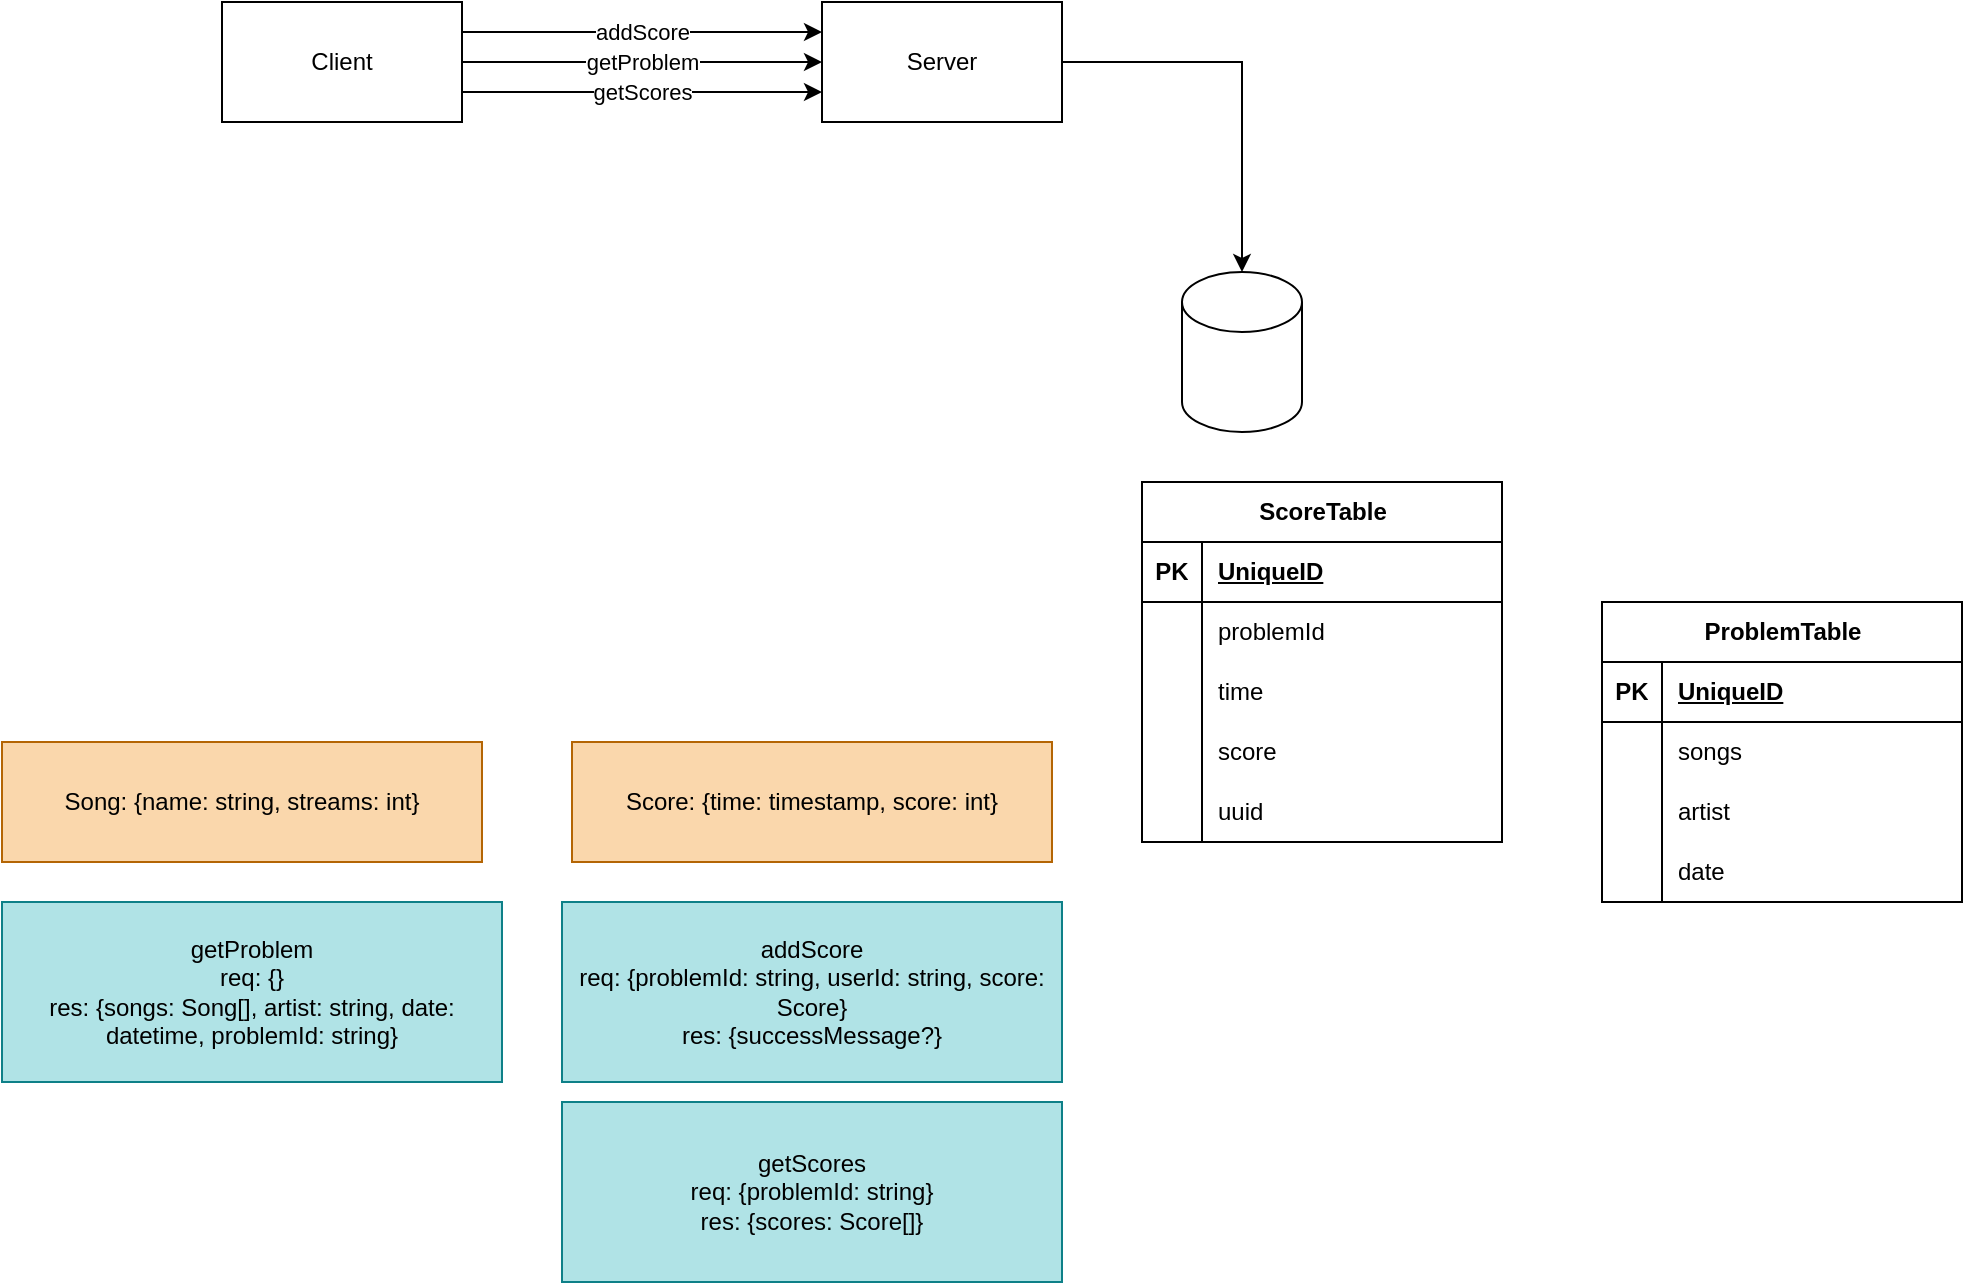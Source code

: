 <mxfile version="24.0.7" type="github" pages="2">
  <diagram name="Architecture" id="WVBdxznLgrDXkaBeVzah">
    <mxGraphModel dx="1016" dy="622" grid="1" gridSize="10" guides="1" tooltips="1" connect="1" arrows="1" fold="1" page="1" pageScale="1" pageWidth="827" pageHeight="1169" math="0" shadow="0">
      <root>
        <mxCell id="0" />
        <mxCell id="1" parent="0" />
        <mxCell id="5-jude7_2setG_WaVFI_-3" value="getProblem" style="edgeStyle=orthogonalEdgeStyle;rounded=0;orthogonalLoop=1;jettySize=auto;html=1;entryX=0;entryY=0.5;entryDx=0;entryDy=0;" parent="1" source="5-jude7_2setG_WaVFI_-1" target="5-jude7_2setG_WaVFI_-2" edge="1">
          <mxGeometry relative="1" as="geometry" />
        </mxCell>
        <mxCell id="5-jude7_2setG_WaVFI_-7" value="addScore" style="edgeStyle=orthogonalEdgeStyle;rounded=0;orthogonalLoop=1;jettySize=auto;html=1;exitX=1;exitY=0.25;exitDx=0;exitDy=0;entryX=0;entryY=0.25;entryDx=0;entryDy=0;" parent="1" source="5-jude7_2setG_WaVFI_-1" target="5-jude7_2setG_WaVFI_-2" edge="1">
          <mxGeometry relative="1" as="geometry" />
        </mxCell>
        <mxCell id="5-jude7_2setG_WaVFI_-8" value="getScores" style="edgeStyle=orthogonalEdgeStyle;rounded=0;orthogonalLoop=1;jettySize=auto;html=1;exitX=1;exitY=0.75;exitDx=0;exitDy=0;entryX=0;entryY=0.75;entryDx=0;entryDy=0;" parent="1" source="5-jude7_2setG_WaVFI_-1" target="5-jude7_2setG_WaVFI_-2" edge="1">
          <mxGeometry relative="1" as="geometry" />
        </mxCell>
        <mxCell id="5-jude7_2setG_WaVFI_-1" value="Client" style="rounded=0;whiteSpace=wrap;html=1;" parent="1" vertex="1">
          <mxGeometry x="210" y="450" width="120" height="60" as="geometry" />
        </mxCell>
        <mxCell id="5-jude7_2setG_WaVFI_-2" value="Server" style="rounded=0;whiteSpace=wrap;html=1;" parent="1" vertex="1">
          <mxGeometry x="510" y="450" width="120" height="60" as="geometry" />
        </mxCell>
        <mxCell id="5-jude7_2setG_WaVFI_-4" value="getProblem&lt;div&gt;req: {}&lt;/div&gt;&lt;div&gt;res: {songs: Song[], artist: string, date: datetime, problemId: string}&lt;/div&gt;" style="rounded=0;whiteSpace=wrap;html=1;fillColor=#b0e3e6;strokeColor=#0e8088;" parent="1" vertex="1">
          <mxGeometry x="100" y="900" width="250" height="90" as="geometry" />
        </mxCell>
        <mxCell id="5-jude7_2setG_WaVFI_-5" value="Song: {name: string, streams: int}" style="rounded=0;whiteSpace=wrap;html=1;fillColor=#fad7ac;strokeColor=#b46504;" parent="1" vertex="1">
          <mxGeometry x="100" y="820" width="240" height="60" as="geometry" />
        </mxCell>
        <mxCell id="5-jude7_2setG_WaVFI_-9" value="getScores&lt;div&gt;req: {problemId: string}&lt;/div&gt;&lt;div&gt;res: {scores: Score[]}&lt;/div&gt;" style="rounded=0;whiteSpace=wrap;html=1;fillColor=#b0e3e6;strokeColor=#0e8088;" parent="1" vertex="1">
          <mxGeometry x="380" y="1000" width="250" height="90" as="geometry" />
        </mxCell>
        <mxCell id="-ddeN4idqkYiMyMYosSc-1" value="addScore&lt;div&gt;req: {problemId: string, userId: string, score: Score}&lt;/div&gt;&lt;div&gt;res: {successMessage?}&lt;/div&gt;" style="rounded=0;whiteSpace=wrap;html=1;fillColor=#b0e3e6;strokeColor=#0e8088;" vertex="1" parent="1">
          <mxGeometry x="380" y="900" width="250" height="90" as="geometry" />
        </mxCell>
        <mxCell id="-ddeN4idqkYiMyMYosSc-2" value="Score: {time: timestamp, score: int}" style="rounded=0;whiteSpace=wrap;html=1;fillColor=#fad7ac;strokeColor=#b46504;" vertex="1" parent="1">
          <mxGeometry x="385" y="820" width="240" height="60" as="geometry" />
        </mxCell>
        <mxCell id="-ddeN4idqkYiMyMYosSc-3" value="" style="shape=cylinder3;whiteSpace=wrap;html=1;boundedLbl=1;backgroundOutline=1;size=15;" vertex="1" parent="1">
          <mxGeometry x="690" y="585" width="60" height="80" as="geometry" />
        </mxCell>
        <mxCell id="-ddeN4idqkYiMyMYosSc-4" style="edgeStyle=orthogonalEdgeStyle;rounded=0;orthogonalLoop=1;jettySize=auto;html=1;entryX=0.5;entryY=0;entryDx=0;entryDy=0;entryPerimeter=0;" edge="1" parent="1" source="5-jude7_2setG_WaVFI_-2" target="-ddeN4idqkYiMyMYosSc-3">
          <mxGeometry relative="1" as="geometry" />
        </mxCell>
        <mxCell id="-ddeN4idqkYiMyMYosSc-5" value="ScoreTable" style="shape=table;startSize=30;container=1;collapsible=1;childLayout=tableLayout;fixedRows=1;rowLines=0;fontStyle=1;align=center;resizeLast=1;html=1;" vertex="1" parent="1">
          <mxGeometry x="670" y="690" width="180" height="180" as="geometry" />
        </mxCell>
        <mxCell id="-ddeN4idqkYiMyMYosSc-6" value="" style="shape=tableRow;horizontal=0;startSize=0;swimlaneHead=0;swimlaneBody=0;fillColor=none;collapsible=0;dropTarget=0;points=[[0,0.5],[1,0.5]];portConstraint=eastwest;top=0;left=0;right=0;bottom=1;" vertex="1" parent="-ddeN4idqkYiMyMYosSc-5">
          <mxGeometry y="30" width="180" height="30" as="geometry" />
        </mxCell>
        <mxCell id="-ddeN4idqkYiMyMYosSc-7" value="PK" style="shape=partialRectangle;connectable=0;fillColor=none;top=0;left=0;bottom=0;right=0;fontStyle=1;overflow=hidden;whiteSpace=wrap;html=1;" vertex="1" parent="-ddeN4idqkYiMyMYosSc-6">
          <mxGeometry width="30" height="30" as="geometry">
            <mxRectangle width="30" height="30" as="alternateBounds" />
          </mxGeometry>
        </mxCell>
        <mxCell id="-ddeN4idqkYiMyMYosSc-8" value="UniqueID" style="shape=partialRectangle;connectable=0;fillColor=none;top=0;left=0;bottom=0;right=0;align=left;spacingLeft=6;fontStyle=5;overflow=hidden;whiteSpace=wrap;html=1;" vertex="1" parent="-ddeN4idqkYiMyMYosSc-6">
          <mxGeometry x="30" width="150" height="30" as="geometry">
            <mxRectangle width="150" height="30" as="alternateBounds" />
          </mxGeometry>
        </mxCell>
        <mxCell id="-ddeN4idqkYiMyMYosSc-9" value="" style="shape=tableRow;horizontal=0;startSize=0;swimlaneHead=0;swimlaneBody=0;fillColor=none;collapsible=0;dropTarget=0;points=[[0,0.5],[1,0.5]];portConstraint=eastwest;top=0;left=0;right=0;bottom=0;" vertex="1" parent="-ddeN4idqkYiMyMYosSc-5">
          <mxGeometry y="60" width="180" height="30" as="geometry" />
        </mxCell>
        <mxCell id="-ddeN4idqkYiMyMYosSc-10" value="" style="shape=partialRectangle;connectable=0;fillColor=none;top=0;left=0;bottom=0;right=0;editable=1;overflow=hidden;whiteSpace=wrap;html=1;" vertex="1" parent="-ddeN4idqkYiMyMYosSc-9">
          <mxGeometry width="30" height="30" as="geometry">
            <mxRectangle width="30" height="30" as="alternateBounds" />
          </mxGeometry>
        </mxCell>
        <mxCell id="-ddeN4idqkYiMyMYosSc-11" value="problemId" style="shape=partialRectangle;connectable=0;fillColor=none;top=0;left=0;bottom=0;right=0;align=left;spacingLeft=6;overflow=hidden;whiteSpace=wrap;html=1;" vertex="1" parent="-ddeN4idqkYiMyMYosSc-9">
          <mxGeometry x="30" width="150" height="30" as="geometry">
            <mxRectangle width="150" height="30" as="alternateBounds" />
          </mxGeometry>
        </mxCell>
        <mxCell id="-ddeN4idqkYiMyMYosSc-12" value="" style="shape=tableRow;horizontal=0;startSize=0;swimlaneHead=0;swimlaneBody=0;fillColor=none;collapsible=0;dropTarget=0;points=[[0,0.5],[1,0.5]];portConstraint=eastwest;top=0;left=0;right=0;bottom=0;" vertex="1" parent="-ddeN4idqkYiMyMYosSc-5">
          <mxGeometry y="90" width="180" height="30" as="geometry" />
        </mxCell>
        <mxCell id="-ddeN4idqkYiMyMYosSc-13" value="" style="shape=partialRectangle;connectable=0;fillColor=none;top=0;left=0;bottom=0;right=0;editable=1;overflow=hidden;whiteSpace=wrap;html=1;" vertex="1" parent="-ddeN4idqkYiMyMYosSc-12">
          <mxGeometry width="30" height="30" as="geometry">
            <mxRectangle width="30" height="30" as="alternateBounds" />
          </mxGeometry>
        </mxCell>
        <mxCell id="-ddeN4idqkYiMyMYosSc-14" value="time" style="shape=partialRectangle;connectable=0;fillColor=none;top=0;left=0;bottom=0;right=0;align=left;spacingLeft=6;overflow=hidden;whiteSpace=wrap;html=1;" vertex="1" parent="-ddeN4idqkYiMyMYosSc-12">
          <mxGeometry x="30" width="150" height="30" as="geometry">
            <mxRectangle width="150" height="30" as="alternateBounds" />
          </mxGeometry>
        </mxCell>
        <mxCell id="-ddeN4idqkYiMyMYosSc-15" value="" style="shape=tableRow;horizontal=0;startSize=0;swimlaneHead=0;swimlaneBody=0;fillColor=none;collapsible=0;dropTarget=0;points=[[0,0.5],[1,0.5]];portConstraint=eastwest;top=0;left=0;right=0;bottom=0;" vertex="1" parent="-ddeN4idqkYiMyMYosSc-5">
          <mxGeometry y="120" width="180" height="30" as="geometry" />
        </mxCell>
        <mxCell id="-ddeN4idqkYiMyMYosSc-16" value="" style="shape=partialRectangle;connectable=0;fillColor=none;top=0;left=0;bottom=0;right=0;editable=1;overflow=hidden;whiteSpace=wrap;html=1;" vertex="1" parent="-ddeN4idqkYiMyMYosSc-15">
          <mxGeometry width="30" height="30" as="geometry">
            <mxRectangle width="30" height="30" as="alternateBounds" />
          </mxGeometry>
        </mxCell>
        <mxCell id="-ddeN4idqkYiMyMYosSc-17" value="score" style="shape=partialRectangle;connectable=0;fillColor=none;top=0;left=0;bottom=0;right=0;align=left;spacingLeft=6;overflow=hidden;whiteSpace=wrap;html=1;" vertex="1" parent="-ddeN4idqkYiMyMYosSc-15">
          <mxGeometry x="30" width="150" height="30" as="geometry">
            <mxRectangle width="150" height="30" as="alternateBounds" />
          </mxGeometry>
        </mxCell>
        <mxCell id="-ddeN4idqkYiMyMYosSc-18" value="" style="shape=tableRow;horizontal=0;startSize=0;swimlaneHead=0;swimlaneBody=0;fillColor=none;collapsible=0;dropTarget=0;points=[[0,0.5],[1,0.5]];portConstraint=eastwest;top=0;left=0;right=0;bottom=0;" vertex="1" parent="-ddeN4idqkYiMyMYosSc-5">
          <mxGeometry y="150" width="180" height="30" as="geometry" />
        </mxCell>
        <mxCell id="-ddeN4idqkYiMyMYosSc-19" value="" style="shape=partialRectangle;connectable=0;fillColor=none;top=0;left=0;bottom=0;right=0;editable=1;overflow=hidden;whiteSpace=wrap;html=1;" vertex="1" parent="-ddeN4idqkYiMyMYosSc-18">
          <mxGeometry width="30" height="30" as="geometry">
            <mxRectangle width="30" height="30" as="alternateBounds" />
          </mxGeometry>
        </mxCell>
        <mxCell id="-ddeN4idqkYiMyMYosSc-20" value="uuid" style="shape=partialRectangle;connectable=0;fillColor=none;top=0;left=0;bottom=0;right=0;align=left;spacingLeft=6;overflow=hidden;whiteSpace=wrap;html=1;" vertex="1" parent="-ddeN4idqkYiMyMYosSc-18">
          <mxGeometry x="30" width="150" height="30" as="geometry">
            <mxRectangle width="150" height="30" as="alternateBounds" />
          </mxGeometry>
        </mxCell>
        <mxCell id="mRT_YujgWiTZJLmSigwO-1" value="ProblemTable" style="shape=table;startSize=30;container=1;collapsible=1;childLayout=tableLayout;fixedRows=1;rowLines=0;fontStyle=1;align=center;resizeLast=1;html=1;" vertex="1" parent="1">
          <mxGeometry x="900" y="750" width="180" height="150" as="geometry" />
        </mxCell>
        <mxCell id="mRT_YujgWiTZJLmSigwO-2" value="" style="shape=tableRow;horizontal=0;startSize=0;swimlaneHead=0;swimlaneBody=0;fillColor=none;collapsible=0;dropTarget=0;points=[[0,0.5],[1,0.5]];portConstraint=eastwest;top=0;left=0;right=0;bottom=1;" vertex="1" parent="mRT_YujgWiTZJLmSigwO-1">
          <mxGeometry y="30" width="180" height="30" as="geometry" />
        </mxCell>
        <mxCell id="mRT_YujgWiTZJLmSigwO-3" value="PK" style="shape=partialRectangle;connectable=0;fillColor=none;top=0;left=0;bottom=0;right=0;fontStyle=1;overflow=hidden;whiteSpace=wrap;html=1;" vertex="1" parent="mRT_YujgWiTZJLmSigwO-2">
          <mxGeometry width="30" height="30" as="geometry">
            <mxRectangle width="30" height="30" as="alternateBounds" />
          </mxGeometry>
        </mxCell>
        <mxCell id="mRT_YujgWiTZJLmSigwO-4" value="UniqueID" style="shape=partialRectangle;connectable=0;fillColor=none;top=0;left=0;bottom=0;right=0;align=left;spacingLeft=6;fontStyle=5;overflow=hidden;whiteSpace=wrap;html=1;" vertex="1" parent="mRT_YujgWiTZJLmSigwO-2">
          <mxGeometry x="30" width="150" height="30" as="geometry">
            <mxRectangle width="150" height="30" as="alternateBounds" />
          </mxGeometry>
        </mxCell>
        <mxCell id="mRT_YujgWiTZJLmSigwO-5" value="" style="shape=tableRow;horizontal=0;startSize=0;swimlaneHead=0;swimlaneBody=0;fillColor=none;collapsible=0;dropTarget=0;points=[[0,0.5],[1,0.5]];portConstraint=eastwest;top=0;left=0;right=0;bottom=0;" vertex="1" parent="mRT_YujgWiTZJLmSigwO-1">
          <mxGeometry y="60" width="180" height="30" as="geometry" />
        </mxCell>
        <mxCell id="mRT_YujgWiTZJLmSigwO-6" value="" style="shape=partialRectangle;connectable=0;fillColor=none;top=0;left=0;bottom=0;right=0;editable=1;overflow=hidden;whiteSpace=wrap;html=1;" vertex="1" parent="mRT_YujgWiTZJLmSigwO-5">
          <mxGeometry width="30" height="30" as="geometry">
            <mxRectangle width="30" height="30" as="alternateBounds" />
          </mxGeometry>
        </mxCell>
        <mxCell id="mRT_YujgWiTZJLmSigwO-7" value="songs" style="shape=partialRectangle;connectable=0;fillColor=none;top=0;left=0;bottom=0;right=0;align=left;spacingLeft=6;overflow=hidden;whiteSpace=wrap;html=1;" vertex="1" parent="mRT_YujgWiTZJLmSigwO-5">
          <mxGeometry x="30" width="150" height="30" as="geometry">
            <mxRectangle width="150" height="30" as="alternateBounds" />
          </mxGeometry>
        </mxCell>
        <mxCell id="mRT_YujgWiTZJLmSigwO-8" value="" style="shape=tableRow;horizontal=0;startSize=0;swimlaneHead=0;swimlaneBody=0;fillColor=none;collapsible=0;dropTarget=0;points=[[0,0.5],[1,0.5]];portConstraint=eastwest;top=0;left=0;right=0;bottom=0;" vertex="1" parent="mRT_YujgWiTZJLmSigwO-1">
          <mxGeometry y="90" width="180" height="30" as="geometry" />
        </mxCell>
        <mxCell id="mRT_YujgWiTZJLmSigwO-9" value="" style="shape=partialRectangle;connectable=0;fillColor=none;top=0;left=0;bottom=0;right=0;editable=1;overflow=hidden;whiteSpace=wrap;html=1;" vertex="1" parent="mRT_YujgWiTZJLmSigwO-8">
          <mxGeometry width="30" height="30" as="geometry">
            <mxRectangle width="30" height="30" as="alternateBounds" />
          </mxGeometry>
        </mxCell>
        <mxCell id="mRT_YujgWiTZJLmSigwO-10" value="artist" style="shape=partialRectangle;connectable=0;fillColor=none;top=0;left=0;bottom=0;right=0;align=left;spacingLeft=6;overflow=hidden;whiteSpace=wrap;html=1;" vertex="1" parent="mRT_YujgWiTZJLmSigwO-8">
          <mxGeometry x="30" width="150" height="30" as="geometry">
            <mxRectangle width="150" height="30" as="alternateBounds" />
          </mxGeometry>
        </mxCell>
        <mxCell id="mRT_YujgWiTZJLmSigwO-11" value="" style="shape=tableRow;horizontal=0;startSize=0;swimlaneHead=0;swimlaneBody=0;fillColor=none;collapsible=0;dropTarget=0;points=[[0,0.5],[1,0.5]];portConstraint=eastwest;top=0;left=0;right=0;bottom=0;" vertex="1" parent="mRT_YujgWiTZJLmSigwO-1">
          <mxGeometry y="120" width="180" height="30" as="geometry" />
        </mxCell>
        <mxCell id="mRT_YujgWiTZJLmSigwO-12" value="" style="shape=partialRectangle;connectable=0;fillColor=none;top=0;left=0;bottom=0;right=0;editable=1;overflow=hidden;whiteSpace=wrap;html=1;" vertex="1" parent="mRT_YujgWiTZJLmSigwO-11">
          <mxGeometry width="30" height="30" as="geometry">
            <mxRectangle width="30" height="30" as="alternateBounds" />
          </mxGeometry>
        </mxCell>
        <mxCell id="mRT_YujgWiTZJLmSigwO-13" value="date" style="shape=partialRectangle;connectable=0;fillColor=none;top=0;left=0;bottom=0;right=0;align=left;spacingLeft=6;overflow=hidden;whiteSpace=wrap;html=1;" vertex="1" parent="mRT_YujgWiTZJLmSigwO-11">
          <mxGeometry x="30" width="150" height="30" as="geometry">
            <mxRectangle width="150" height="30" as="alternateBounds" />
          </mxGeometry>
        </mxCell>
      </root>
    </mxGraphModel>
  </diagram>
  <diagram id="5tTFDm1CwI4CGjVJjVEt" name="getProblem">
    <mxGraphModel dx="1016" dy="696" grid="1" gridSize="10" guides="1" tooltips="1" connect="1" arrows="1" fold="1" page="1" pageScale="1" pageWidth="827" pageHeight="1169" math="0" shadow="0">
      <root>
        <mxCell id="0" />
        <mxCell id="1" parent="0" />
        <mxCell id="5zGrKcnW1CquZXOi9D1H-4" value="No" style="edgeStyle=orthogonalEdgeStyle;rounded=0;orthogonalLoop=1;jettySize=auto;html=1;" edge="1" parent="1" source="FocLnnhIwt8FDKv8NhOR-1" target="5zGrKcnW1CquZXOi9D1H-3">
          <mxGeometry relative="1" as="geometry" />
        </mxCell>
        <mxCell id="FocLnnhIwt8FDKv8NhOR-1" value="Does problem exist?" style="rounded=0;whiteSpace=wrap;html=1;" vertex="1" parent="1">
          <mxGeometry x="410" y="160" width="120" height="60" as="geometry" />
        </mxCell>
        <mxCell id="5zGrKcnW1CquZXOi9D1H-2" style="edgeStyle=orthogonalEdgeStyle;rounded=0;orthogonalLoop=1;jettySize=auto;html=1;entryX=0.5;entryY=0;entryDx=0;entryDy=0;" edge="1" parent="1" source="5zGrKcnW1CquZXOi9D1H-1" target="FocLnnhIwt8FDKv8NhOR-1">
          <mxGeometry relative="1" as="geometry" />
        </mxCell>
        <mxCell id="5zGrKcnW1CquZXOi9D1H-1" value="" style="ellipse;whiteSpace=wrap;html=1;aspect=fixed;" vertex="1" parent="1">
          <mxGeometry x="430" y="10" width="80" height="80" as="geometry" />
        </mxCell>
        <mxCell id="5zGrKcnW1CquZXOi9D1H-3" value="" style="whiteSpace=wrap;html=1;rounded=0;" vertex="1" parent="1">
          <mxGeometry x="410" y="300" width="120" height="60" as="geometry" />
        </mxCell>
      </root>
    </mxGraphModel>
  </diagram>
</mxfile>
